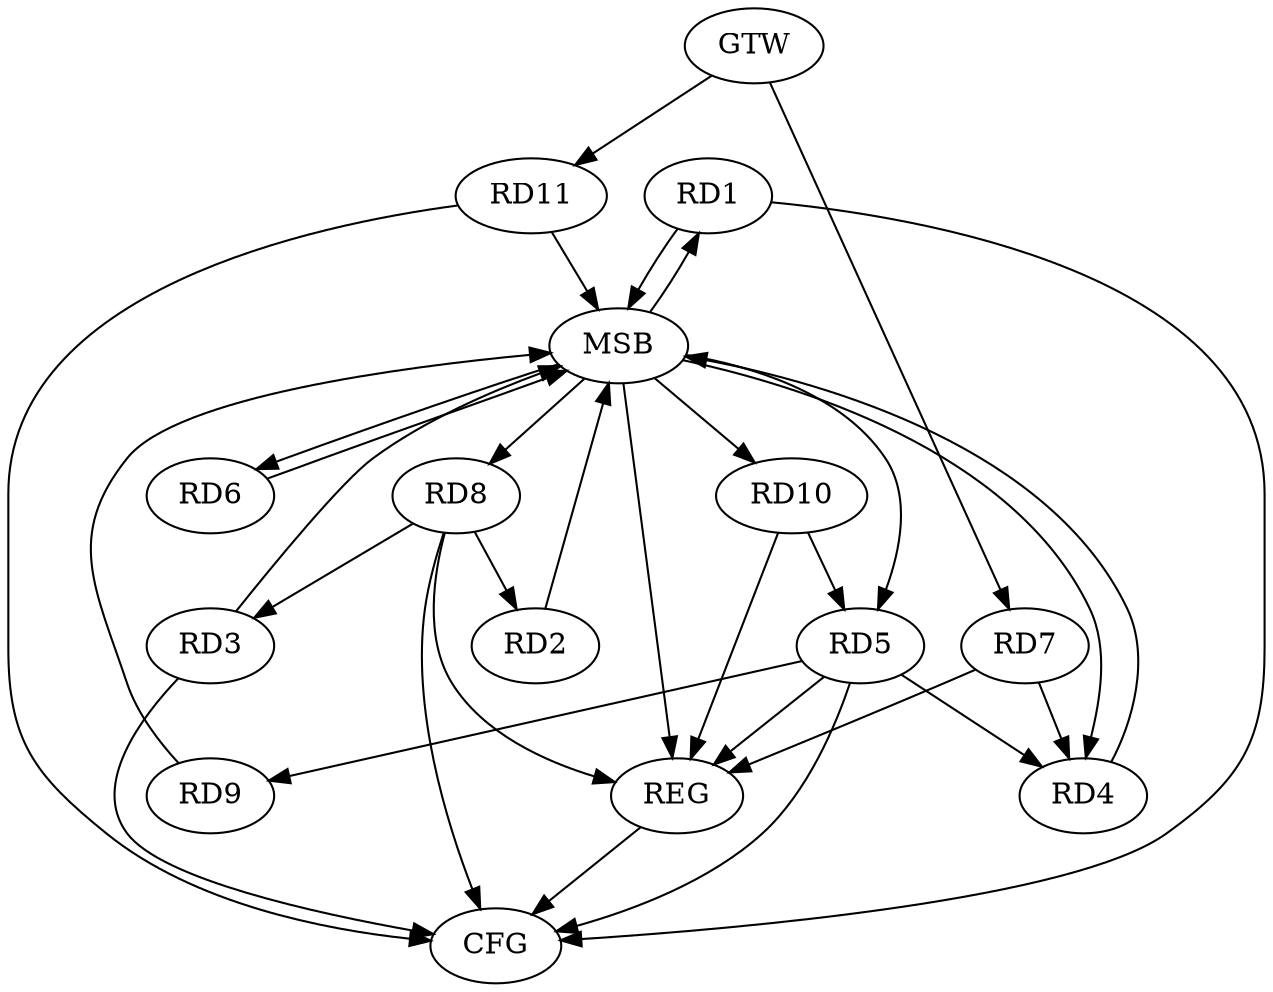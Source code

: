 strict digraph G {
  RD1 [ label="RD1" ];
  RD2 [ label="RD2" ];
  RD3 [ label="RD3" ];
  RD4 [ label="RD4" ];
  RD5 [ label="RD5" ];
  RD6 [ label="RD6" ];
  RD7 [ label="RD7" ];
  RD8 [ label="RD8" ];
  RD9 [ label="RD9" ];
  RD10 [ label="RD10" ];
  RD11 [ label="RD11" ];
  GTW [ label="GTW" ];
  REG [ label="REG" ];
  MSB [ label="MSB" ];
  CFG [ label="CFG" ];
  RD8 -> RD2;
  RD8 -> RD3;
  RD5 -> RD4;
  RD7 -> RD4;
  RD5 -> RD9;
  RD10 -> RD5;
  GTW -> RD7;
  GTW -> RD11;
  RD5 -> REG;
  RD7 -> REG;
  RD8 -> REG;
  RD10 -> REG;
  RD1 -> MSB;
  MSB -> REG;
  RD2 -> MSB;
  RD3 -> MSB;
  MSB -> RD5;
  MSB -> RD6;
  MSB -> RD10;
  RD4 -> MSB;
  RD6 -> MSB;
  MSB -> RD1;
  RD9 -> MSB;
  MSB -> RD8;
  RD11 -> MSB;
  MSB -> RD4;
  RD1 -> CFG;
  RD11 -> CFG;
  RD3 -> CFG;
  RD8 -> CFG;
  RD5 -> CFG;
  REG -> CFG;
}
